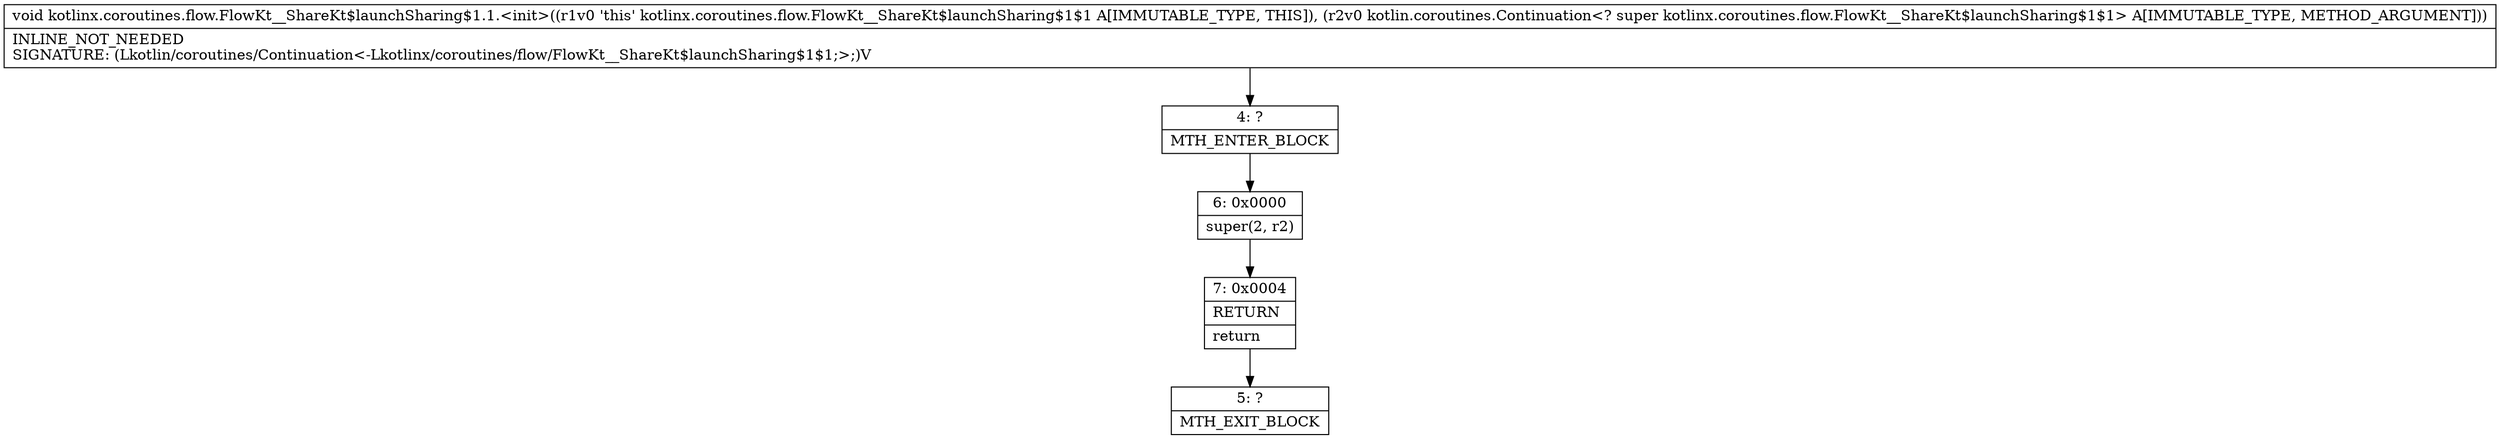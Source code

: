 digraph "CFG forkotlinx.coroutines.flow.FlowKt__ShareKt$launchSharing$1.1.\<init\>(Lkotlin\/coroutines\/Continuation;)V" {
Node_4 [shape=record,label="{4\:\ ?|MTH_ENTER_BLOCK\l}"];
Node_6 [shape=record,label="{6\:\ 0x0000|super(2, r2)\l}"];
Node_7 [shape=record,label="{7\:\ 0x0004|RETURN\l|return\l}"];
Node_5 [shape=record,label="{5\:\ ?|MTH_EXIT_BLOCK\l}"];
MethodNode[shape=record,label="{void kotlinx.coroutines.flow.FlowKt__ShareKt$launchSharing$1.1.\<init\>((r1v0 'this' kotlinx.coroutines.flow.FlowKt__ShareKt$launchSharing$1$1 A[IMMUTABLE_TYPE, THIS]), (r2v0 kotlin.coroutines.Continuation\<? super kotlinx.coroutines.flow.FlowKt__ShareKt$launchSharing$1$1\> A[IMMUTABLE_TYPE, METHOD_ARGUMENT]))  | INLINE_NOT_NEEDED\lSIGNATURE: (Lkotlin\/coroutines\/Continuation\<\-Lkotlinx\/coroutines\/flow\/FlowKt__ShareKt$launchSharing$1$1;\>;)V\l}"];
MethodNode -> Node_4;Node_4 -> Node_6;
Node_6 -> Node_7;
Node_7 -> Node_5;
}

